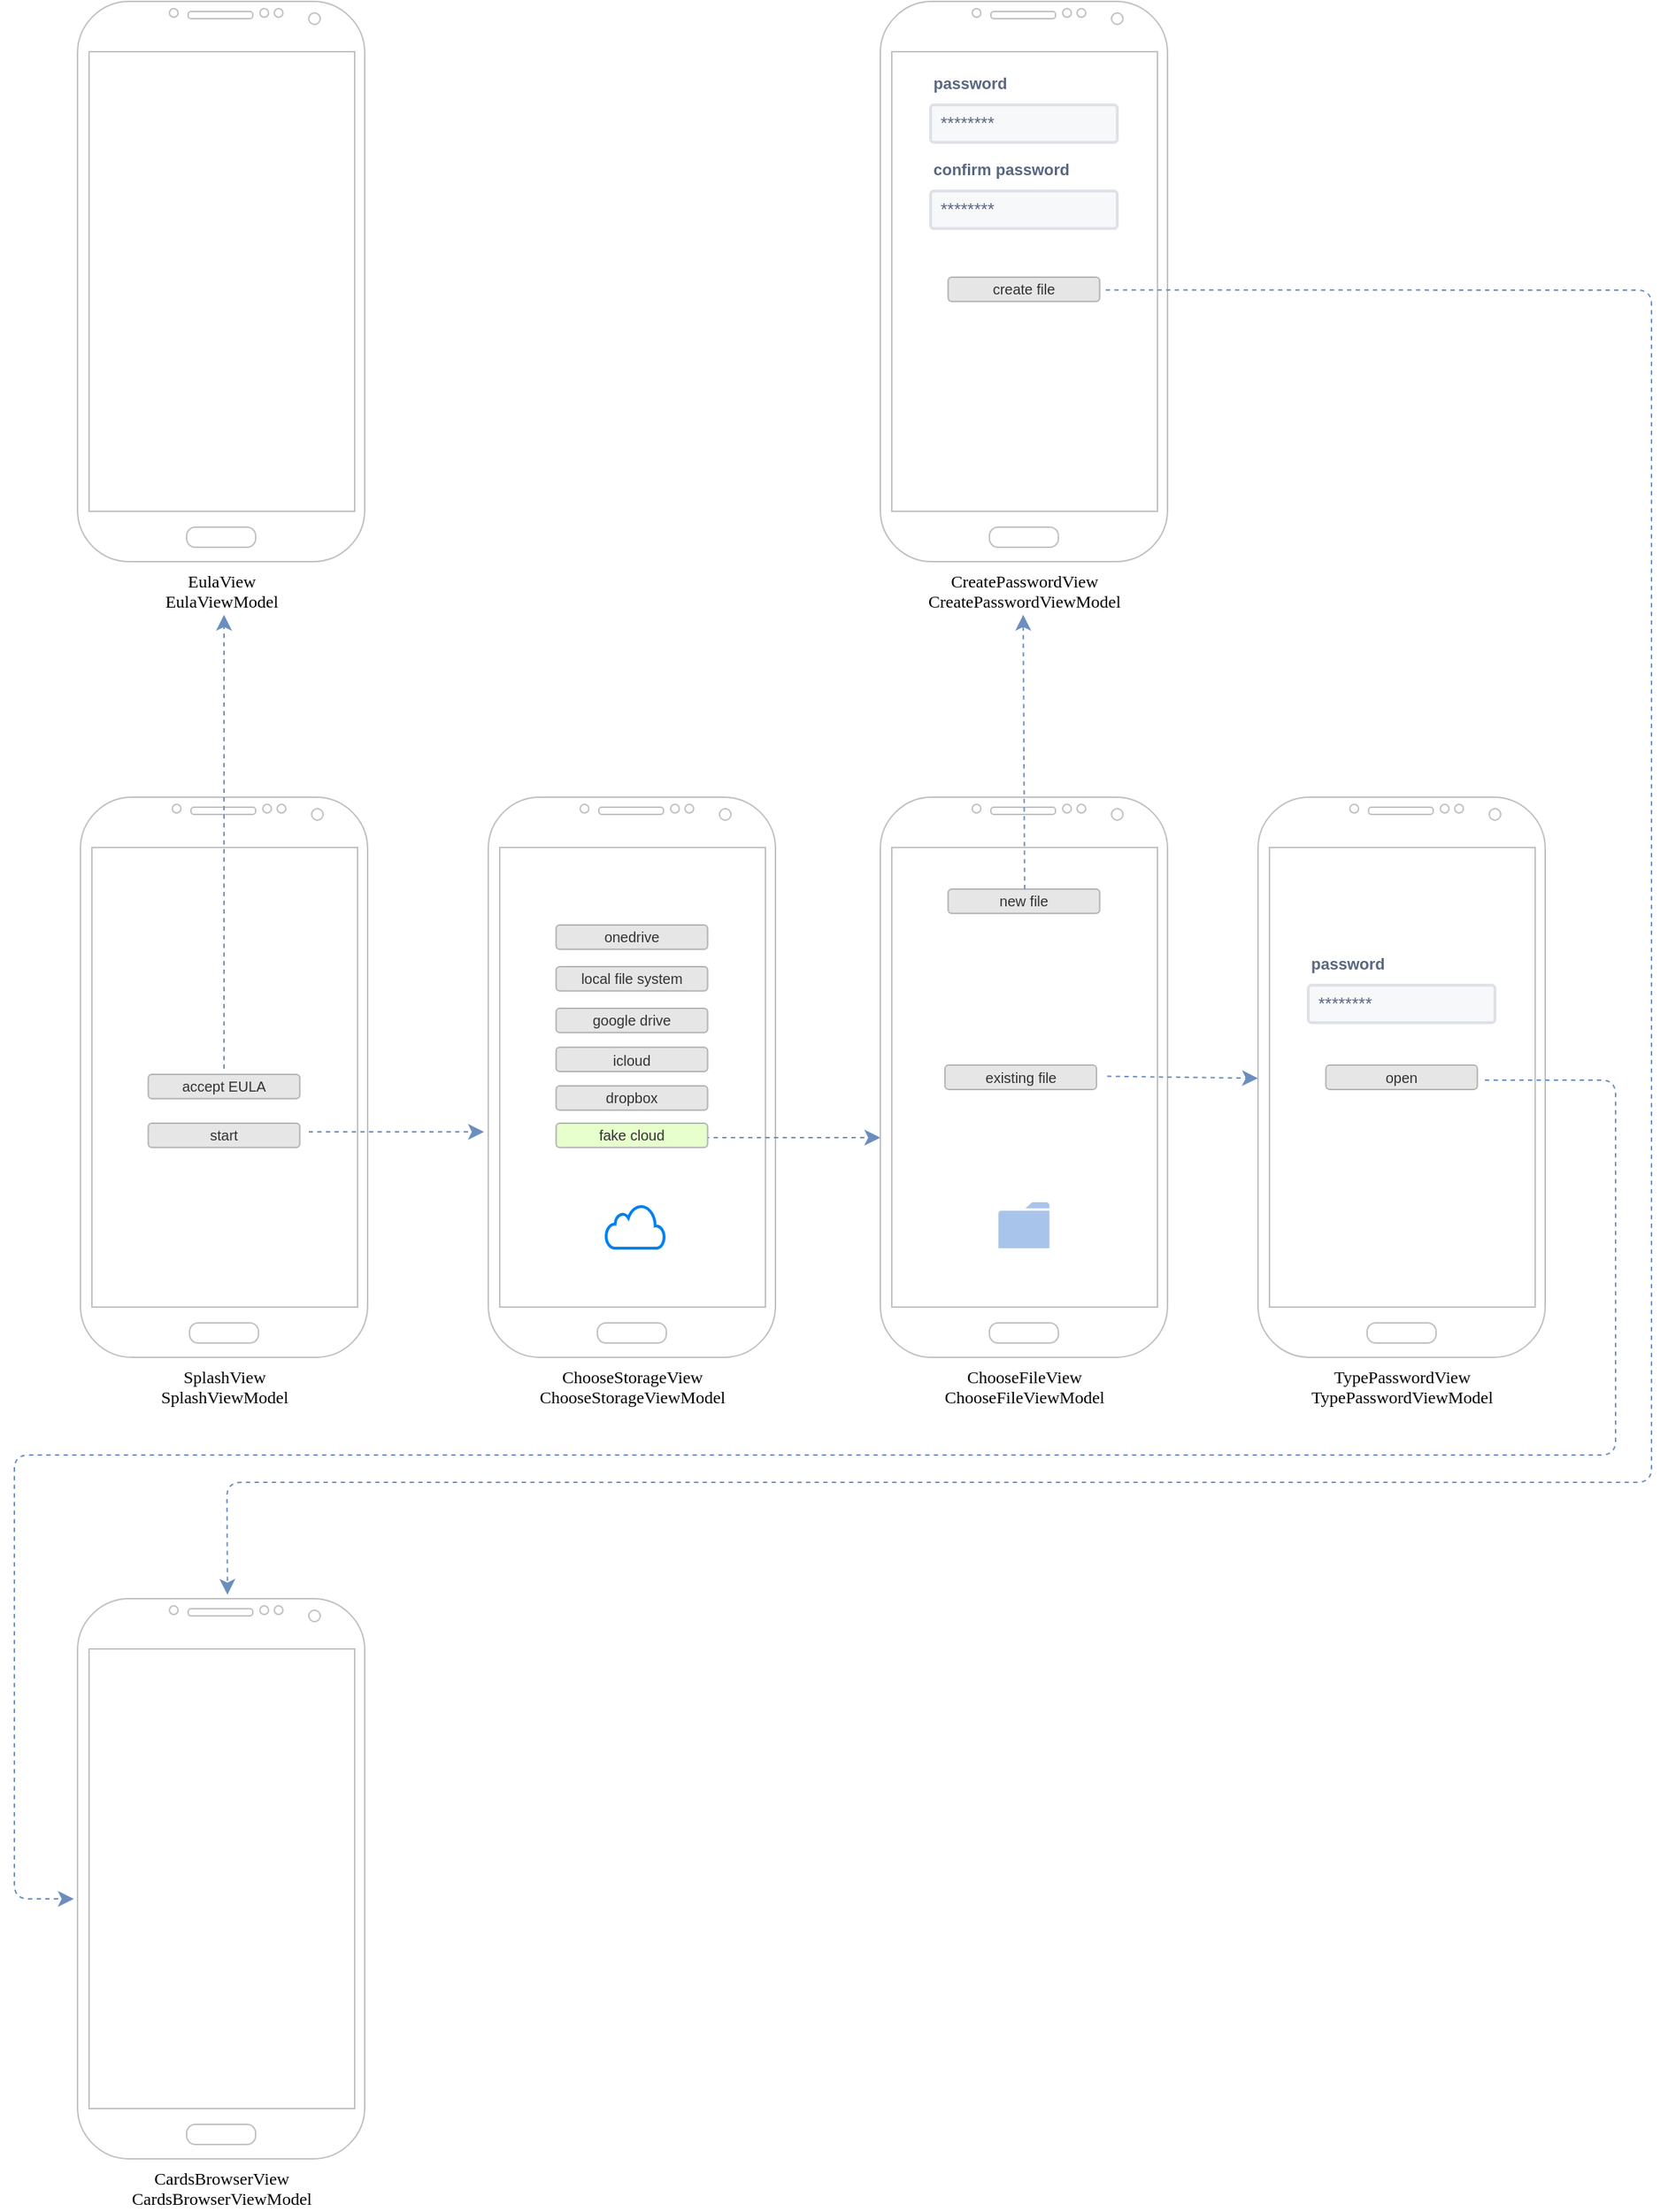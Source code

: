 <mxfile version="22.1.11" type="device">
  <diagram name="Page-1" id="XstVe38ohfi7oglFwXu2">
    <mxGraphModel dx="2487" dy="1925" grid="1" gridSize="10" guides="1" tooltips="1" connect="1" arrows="1" fold="1" page="0" pageScale="1" pageWidth="827" pageHeight="1169" math="0" shadow="0">
      <root>
        <mxCell id="0" />
        <mxCell id="1" parent="0" />
        <mxCell id="A6USaRjn1JaS2gt5tJ_A-1" value="" style="html=1;verticalLabelPosition=bottom;align=center;labelBackgroundColor=#ffffff;verticalAlign=top;strokeWidth=2;strokeColor=#0080F0;shadow=0;dashed=0;shape=mxgraph.ios7.icons.cloud;fontSize=16;" parent="1" vertex="1">
          <mxGeometry x="-18.0" y="287" width="40.78" height="30" as="geometry" />
        </mxCell>
        <mxCell id="A6USaRjn1JaS2gt5tJ_A-2" value="" style="sketch=0;pointerEvents=1;shadow=0;dashed=0;html=1;strokeColor=none;labelPosition=center;verticalLabelPosition=bottom;verticalAlign=top;outlineConnect=0;align=center;shape=mxgraph.office.concepts.folder;fillColor=#A9C4EB;fontSize=16;" parent="1" vertex="1">
          <mxGeometry x="255.22" y="285" width="35.56" height="32" as="geometry" />
        </mxCell>
        <mxCell id="pehzE4oSyxE0QVY2UtyE-1" value="SplashView&lt;br style=&quot;font-size: 12px;&quot;&gt;SplashViewModel" style="verticalLabelPosition=bottom;verticalAlign=top;html=1;shadow=0;dashed=0;strokeWidth=1;shape=mxgraph.android.phone2;strokeColor=#c0c0c0;fontSize=12;fontFamily=Tahoma;" parent="1" vertex="1">
          <mxGeometry x="-384" y="3" width="200" height="390" as="geometry" />
        </mxCell>
        <mxCell id="pehzE4oSyxE0QVY2UtyE-2" value="EulaView&lt;br&gt;EulaViewModel" style="verticalLabelPosition=bottom;verticalAlign=top;html=1;shadow=0;dashed=0;strokeWidth=1;shape=mxgraph.android.phone2;strokeColor=#c0c0c0;fontSize=12;fontFamily=Tahoma;" parent="1" vertex="1">
          <mxGeometry x="-386" y="-551" width="200" height="390" as="geometry" />
        </mxCell>
        <mxCell id="pehzE4oSyxE0QVY2UtyE-5" value="accept EULA" style="rounded=1;html=1;shadow=0;dashed=0;whiteSpace=wrap;fontSize=10;fillColor=#E6E6E6;align=center;strokeColor=#B3B3B3;fontColor=#333333;" parent="1" vertex="1">
          <mxGeometry x="-336.75" y="196" width="105.5" height="16.88" as="geometry" />
        </mxCell>
        <mxCell id="pehzE4oSyxE0QVY2UtyE-6" value="start" style="rounded=1;html=1;shadow=0;dashed=0;whiteSpace=wrap;fontSize=10;fillColor=#E6E6E6;align=center;strokeColor=#B3B3B3;fontColor=#333333;" parent="1" vertex="1">
          <mxGeometry x="-336.75" y="230" width="105.5" height="16.88" as="geometry" />
        </mxCell>
        <mxCell id="pehzE4oSyxE0QVY2UtyE-8" value="ChooseStorageView&lt;br&gt;ChooseStorageViewModel" style="verticalLabelPosition=bottom;verticalAlign=top;html=1;shadow=0;dashed=0;strokeWidth=1;shape=mxgraph.android.phone2;strokeColor=#c0c0c0;fontSize=12;fontFamily=Tahoma;" parent="1" vertex="1">
          <mxGeometry x="-100" y="3" width="200" height="390" as="geometry" />
        </mxCell>
        <mxCell id="pehzE4oSyxE0QVY2UtyE-9" value="" style="endArrow=classic;html=1;rounded=0;fontSize=12;startSize=8;endSize=8;curved=1;fillColor=#dae8fc;strokeColor=#6c8ebf;dashed=1;" parent="1" edge="1">
          <mxGeometry width="50" height="50" relative="1" as="geometry">
            <mxPoint x="-225" y="236" as="sourcePoint" />
            <mxPoint x="-103" y="236" as="targetPoint" />
          </mxGeometry>
        </mxCell>
        <mxCell id="pehzE4oSyxE0QVY2UtyE-11" value="" style="endArrow=classic;html=1;rounded=0;fontSize=12;startSize=8;endSize=8;curved=1;fillColor=#dae8fc;strokeColor=#6c8ebf;dashed=1;" parent="1" edge="1">
          <mxGeometry width="50" height="50" relative="1" as="geometry">
            <mxPoint x="-284" y="192" as="sourcePoint" />
            <mxPoint x="-284" y="-124" as="targetPoint" />
          </mxGeometry>
        </mxCell>
        <mxCell id="pehzE4oSyxE0QVY2UtyE-12" value="ChooseFileView&lt;br&gt;ChooseFileViewModel" style="verticalLabelPosition=bottom;verticalAlign=top;html=1;shadow=0;dashed=0;strokeWidth=1;shape=mxgraph.android.phone2;strokeColor=#c0c0c0;fontSize=12;fontFamily=Tahoma;" parent="1" vertex="1">
          <mxGeometry x="173" y="3" width="200" height="390" as="geometry" />
        </mxCell>
        <mxCell id="pehzE4oSyxE0QVY2UtyE-13" value="" style="endArrow=classic;html=1;rounded=0;fontSize=12;startSize=8;endSize=8;curved=1;fillColor=#dae8fc;strokeColor=#6c8ebf;dashed=1;" parent="1" edge="1">
          <mxGeometry width="50" height="50" relative="1" as="geometry">
            <mxPoint x="51" y="240" as="sourcePoint" />
            <mxPoint x="173" y="240" as="targetPoint" />
          </mxGeometry>
        </mxCell>
        <mxCell id="pehzE4oSyxE0QVY2UtyE-14" value="TypePasswordView&lt;br&gt;TypePasswordViewModel" style="verticalLabelPosition=bottom;verticalAlign=top;html=1;shadow=0;dashed=0;strokeWidth=1;shape=mxgraph.android.phone2;strokeColor=#c0c0c0;fontSize=12;fontFamily=Tahoma;" parent="1" vertex="1">
          <mxGeometry x="436" y="3" width="200" height="390" as="geometry" />
        </mxCell>
        <mxCell id="pehzE4oSyxE0QVY2UtyE-15" value="CreatePasswordView&lt;br&gt;CreatePasswordViewModel" style="verticalLabelPosition=bottom;verticalAlign=top;html=1;shadow=0;dashed=0;strokeWidth=1;shape=mxgraph.android.phone2;strokeColor=#c0c0c0;fontSize=12;fontFamily=Tahoma;" parent="1" vertex="1">
          <mxGeometry x="173" y="-551" width="200" height="390" as="geometry" />
        </mxCell>
        <mxCell id="pehzE4oSyxE0QVY2UtyE-16" value="new file" style="rounded=1;html=1;shadow=0;dashed=0;whiteSpace=wrap;fontSize=10;fillColor=#E6E6E6;align=center;strokeColor=#B3B3B3;fontColor=#333333;" parent="1" vertex="1">
          <mxGeometry x="220.25" y="67" width="105.5" height="16.88" as="geometry" />
        </mxCell>
        <mxCell id="pehzE4oSyxE0QVY2UtyE-17" value="fake cloud" style="rounded=1;html=1;shadow=0;dashed=0;whiteSpace=wrap;fontSize=10;fillColor=#E6FFCC;align=center;strokeColor=#B3B3B3;fontColor=#333333;" parent="1" vertex="1">
          <mxGeometry x="-52.75" y="230" width="105.5" height="16.88" as="geometry" />
        </mxCell>
        <mxCell id="pehzE4oSyxE0QVY2UtyE-18" value="" style="endArrow=classic;html=1;rounded=0;fontSize=12;startSize=8;endSize=8;curved=1;fillColor=#dae8fc;strokeColor=#6c8ebf;dashed=1;" parent="1" edge="1">
          <mxGeometry width="50" height="50" relative="1" as="geometry">
            <mxPoint x="273.5" y="67" as="sourcePoint" />
            <mxPoint x="272.5" y="-124" as="targetPoint" />
          </mxGeometry>
        </mxCell>
        <mxCell id="pehzE4oSyxE0QVY2UtyE-19" value="" style="endArrow=classic;html=1;rounded=0;fontSize=12;startSize=8;endSize=8;curved=1;fillColor=#dae8fc;strokeColor=#6c8ebf;dashed=1;" parent="1" edge="1">
          <mxGeometry width="50" height="50" relative="1" as="geometry">
            <mxPoint x="331" y="197.28" as="sourcePoint" />
            <mxPoint x="436" y="198.72" as="targetPoint" />
          </mxGeometry>
        </mxCell>
        <mxCell id="pehzE4oSyxE0QVY2UtyE-20" value="existing file" style="rounded=1;html=1;shadow=0;dashed=0;whiteSpace=wrap;fontSize=10;fillColor=#E6E6E6;align=center;strokeColor=#B3B3B3;fontColor=#333333;" parent="1" vertex="1">
          <mxGeometry x="218.03" y="189.56" width="105.5" height="16.88" as="geometry" />
        </mxCell>
        <mxCell id="pehzE4oSyxE0QVY2UtyE-21" value="onedrive" style="rounded=1;html=1;shadow=0;dashed=0;whiteSpace=wrap;fontSize=10;fillColor=#E6E6E6;align=center;strokeColor=#B3B3B3;fontColor=#333333;" parent="1" vertex="1">
          <mxGeometry x="-52.75" y="92" width="105.5" height="16.88" as="geometry" />
        </mxCell>
        <mxCell id="pehzE4oSyxE0QVY2UtyE-22" value="local file system" style="rounded=1;html=1;shadow=0;dashed=0;whiteSpace=wrap;fontSize=10;fillColor=#E6E6E6;align=center;strokeColor=#B3B3B3;fontColor=#333333;" parent="1" vertex="1">
          <mxGeometry x="-52.75" y="121" width="105.5" height="16.88" as="geometry" />
        </mxCell>
        <mxCell id="pehzE4oSyxE0QVY2UtyE-23" value="google drive" style="rounded=1;html=1;shadow=0;dashed=0;whiteSpace=wrap;fontSize=10;fillColor=#E6E6E6;align=center;strokeColor=#B3B3B3;fontColor=#333333;" parent="1" vertex="1">
          <mxGeometry x="-52.75" y="150" width="105.5" height="16.88" as="geometry" />
        </mxCell>
        <mxCell id="pehzE4oSyxE0QVY2UtyE-24" value="icloud" style="rounded=1;html=1;shadow=0;dashed=0;whiteSpace=wrap;fontSize=10;fillColor=#E6E6E6;align=center;strokeColor=#B3B3B3;fontColor=#333333;" parent="1" vertex="1">
          <mxGeometry x="-52.75" y="177.12" width="105.5" height="16.88" as="geometry" />
        </mxCell>
        <mxCell id="pehzE4oSyxE0QVY2UtyE-25" value="dropbox" style="rounded=1;html=1;shadow=0;dashed=0;whiteSpace=wrap;fontSize=10;fillColor=#E6E6E6;align=center;strokeColor=#B3B3B3;fontColor=#333333;" parent="1" vertex="1">
          <mxGeometry x="-52.75" y="204" width="105.5" height="16.88" as="geometry" />
        </mxCell>
        <mxCell id="pb49LpiCVXkvrnUaPNkt-1" value="CardsBrowserView&lt;br&gt;CardsBrowserViewModel" style="verticalLabelPosition=bottom;verticalAlign=top;html=1;shadow=0;dashed=0;strokeWidth=1;shape=mxgraph.android.phone2;strokeColor=#c0c0c0;fontSize=12;fontFamily=Tahoma;" vertex="1" parent="1">
          <mxGeometry x="-386" y="561" width="200" height="390" as="geometry" />
        </mxCell>
        <mxCell id="pb49LpiCVXkvrnUaPNkt-5" value="" style="endArrow=classic;html=1;rounded=1;fontSize=12;startSize=8;endSize=8;fillColor=#dae8fc;strokeColor=#6c8ebf;dashed=1;entryX=-0.013;entryY=0.536;entryDx=0;entryDy=0;entryPerimeter=0;" edge="1" parent="1" target="pb49LpiCVXkvrnUaPNkt-1">
          <mxGeometry width="50" height="50" relative="1" as="geometry">
            <mxPoint x="594" y="200" as="sourcePoint" />
            <mxPoint x="-389" y="770" as="targetPoint" />
            <Array as="points">
              <mxPoint x="685" y="200" />
              <mxPoint x="685" y="461" />
              <mxPoint x="-430" y="461" />
              <mxPoint x="-430" y="770" />
            </Array>
          </mxGeometry>
        </mxCell>
        <mxCell id="pb49LpiCVXkvrnUaPNkt-11" value="" style="endArrow=classic;html=1;rounded=1;fontSize=12;startSize=8;endSize=8;fillColor=#dae8fc;strokeColor=#6c8ebf;dashed=1;entryX=0.522;entryY=-0.007;entryDx=0;entryDy=0;entryPerimeter=0;exitX=0.785;exitY=0.515;exitDx=0;exitDy=0;exitPerimeter=0;" edge="1" parent="1" source="pehzE4oSyxE0QVY2UtyE-15" target="pb49LpiCVXkvrnUaPNkt-1">
          <mxGeometry width="50" height="50" relative="1" as="geometry">
            <mxPoint x="390" y="-350" as="sourcePoint" />
            <mxPoint x="-282" y="558" as="targetPoint" />
            <Array as="points">
              <mxPoint x="710" y="-350" />
              <mxPoint x="710" y="480" />
              <mxPoint x="-282" y="480" />
            </Array>
          </mxGeometry>
        </mxCell>
        <mxCell id="pb49LpiCVXkvrnUaPNkt-12" value="password" style="fillColor=none;strokeColor=none;html=1;fontSize=11;fontStyle=0;align=left;fontColor=#596780;fontStyle=1;fontSize=11" vertex="1" parent="1">
          <mxGeometry x="471" y="108.88" width="100" height="20" as="geometry" />
        </mxCell>
        <mxCell id="pb49LpiCVXkvrnUaPNkt-13" value="********" style="rounded=1;arcSize=9;fillColor=#F7F8F9;align=left;spacingLeft=5;strokeColor=#DEE1E6;html=1;strokeWidth=2;fontColor=#596780;fontSize=12" vertex="1" parent="1">
          <mxGeometry x="471" y="133.88" width="130" height="26.12" as="geometry" />
        </mxCell>
        <mxCell id="pb49LpiCVXkvrnUaPNkt-14" value="open" style="rounded=1;html=1;shadow=0;dashed=0;whiteSpace=wrap;fontSize=10;fillColor=#E6E6E6;align=center;strokeColor=#B3B3B3;fontColor=#333333;" vertex="1" parent="1">
          <mxGeometry x="483.25" y="189.56" width="105.5" height="16.88" as="geometry" />
        </mxCell>
        <mxCell id="pb49LpiCVXkvrnUaPNkt-15" value="password" style="fillColor=none;strokeColor=none;html=1;fontSize=11;fontStyle=0;align=left;fontColor=#596780;fontStyle=1;fontSize=11" vertex="1" parent="1">
          <mxGeometry x="208" y="-504" width="100" height="20" as="geometry" />
        </mxCell>
        <mxCell id="pb49LpiCVXkvrnUaPNkt-16" value="********" style="rounded=1;arcSize=9;fillColor=#F7F8F9;align=left;spacingLeft=5;strokeColor=#DEE1E6;html=1;strokeWidth=2;fontColor=#596780;fontSize=12" vertex="1" parent="1">
          <mxGeometry x="208" y="-479" width="130" height="26.12" as="geometry" />
        </mxCell>
        <mxCell id="pb49LpiCVXkvrnUaPNkt-17" value="confirm password" style="fillColor=none;strokeColor=none;html=1;fontSize=11;fontStyle=0;align=left;fontColor=#596780;fontStyle=1;fontSize=11" vertex="1" parent="1">
          <mxGeometry x="208" y="-444" width="100" height="20" as="geometry" />
        </mxCell>
        <mxCell id="pb49LpiCVXkvrnUaPNkt-18" value="********" style="rounded=1;arcSize=9;fillColor=#F7F8F9;align=left;spacingLeft=5;strokeColor=#DEE1E6;html=1;strokeWidth=2;fontColor=#596780;fontSize=12" vertex="1" parent="1">
          <mxGeometry x="208" y="-419" width="130" height="26.12" as="geometry" />
        </mxCell>
        <mxCell id="pb49LpiCVXkvrnUaPNkt-19" value="create file" style="rounded=1;html=1;shadow=0;dashed=0;whiteSpace=wrap;fontSize=10;fillColor=#E6E6E6;align=center;strokeColor=#B3B3B3;fontColor=#333333;" vertex="1" parent="1">
          <mxGeometry x="220.25" y="-359" width="105.5" height="16.88" as="geometry" />
        </mxCell>
      </root>
    </mxGraphModel>
  </diagram>
</mxfile>
